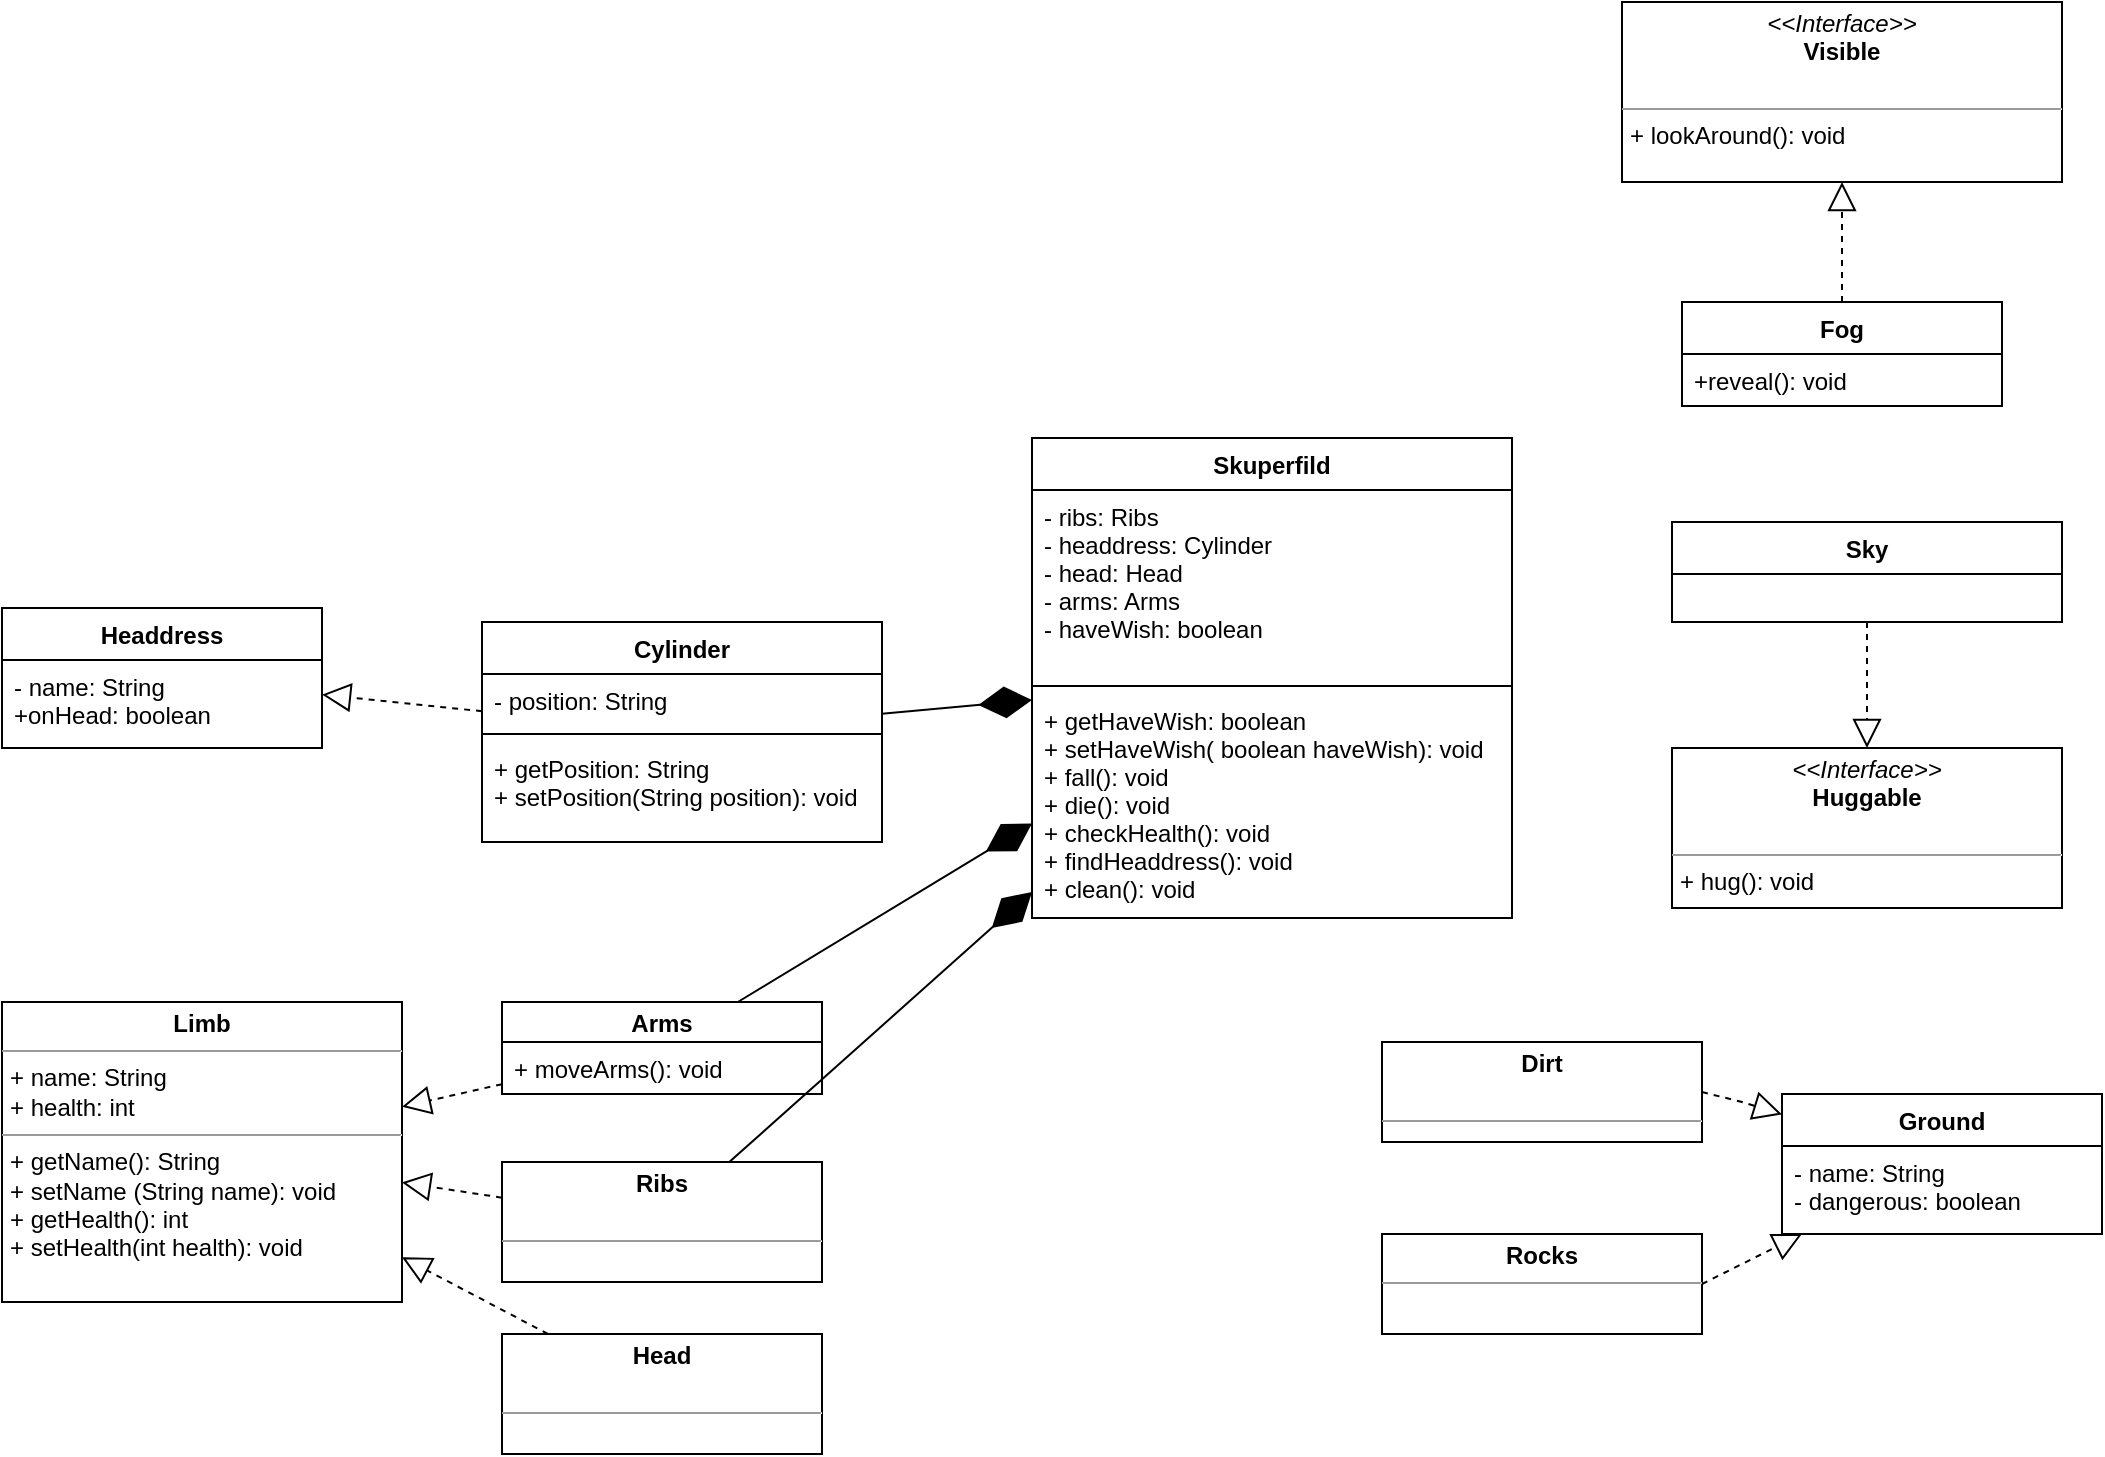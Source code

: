 <mxfile version="20.6.1" type="github">
  <diagram name="Page-1" id="e7e014a7-5840-1c2e-5031-d8a46d1fe8dd">
    <mxGraphModel dx="1422" dy="762" grid="1" gridSize="10" guides="1" tooltips="1" connect="1" arrows="1" fold="1" page="1" pageScale="1" pageWidth="1169" pageHeight="826" background="none" math="0" shadow="0">
      <root>
        <mxCell id="0" />
        <mxCell id="1" parent="0" />
        <mxCell id="ExaS_0lybbv_uDrcec1p-42" value="Skuperfild" style="swimlane;fontStyle=1;align=center;verticalAlign=top;childLayout=stackLayout;horizontal=1;startSize=26;horizontalStack=0;resizeParent=1;resizeParentMax=0;resizeLast=0;collapsible=1;marginBottom=0;" parent="1" vertex="1">
          <mxGeometry x="585" y="258" width="240" height="240" as="geometry" />
        </mxCell>
        <mxCell id="ExaS_0lybbv_uDrcec1p-43" value="- ribs: Ribs&#xa;- headdress: Cylinder&#xa;- head: Head&#xa;- arms: Arms&#xa;- haveWish: boolean&#xa;" style="text;strokeColor=none;fillColor=none;align=left;verticalAlign=top;spacingLeft=4;spacingRight=4;overflow=hidden;rotatable=0;points=[[0,0.5],[1,0.5]];portConstraint=eastwest;" parent="ExaS_0lybbv_uDrcec1p-42" vertex="1">
          <mxGeometry y="26" width="240" height="94" as="geometry" />
        </mxCell>
        <mxCell id="ExaS_0lybbv_uDrcec1p-44" value="" style="line;strokeWidth=1;fillColor=none;align=left;verticalAlign=middle;spacingTop=-1;spacingLeft=3;spacingRight=3;rotatable=0;labelPosition=right;points=[];portConstraint=eastwest;strokeColor=inherit;" parent="ExaS_0lybbv_uDrcec1p-42" vertex="1">
          <mxGeometry y="120" width="240" height="8" as="geometry" />
        </mxCell>
        <mxCell id="ExaS_0lybbv_uDrcec1p-45" value="+ getHaveWish: boolean&#xa;+ setHaveWish( boolean haveWish): void&#xa;+ fall(): void&#xa;+ die(): void&#xa;+ checkHealth(): void&#xa;+ findHeaddress(): void&#xa;+ clean(): void&#xa;" style="text;strokeColor=none;fillColor=none;align=left;verticalAlign=top;spacingLeft=4;spacingRight=4;overflow=hidden;rotatable=0;points=[[0,0.5],[1,0.5]];portConstraint=eastwest;" parent="ExaS_0lybbv_uDrcec1p-42" vertex="1">
          <mxGeometry y="128" width="240" height="112" as="geometry" />
        </mxCell>
        <mxCell id="ExaS_0lybbv_uDrcec1p-46" value="&lt;p style=&quot;margin:0px;margin-top:4px;text-align:center;&quot;&gt;&lt;i&gt;&amp;lt;&amp;lt;Interface&amp;gt;&amp;gt;&lt;/i&gt;&lt;br&gt;&lt;b&gt;Visible&lt;/b&gt;&lt;/p&gt;&lt;p style=&quot;margin:0px;margin-left:4px;&quot;&gt;&lt;br&gt;&lt;/p&gt;&lt;hr size=&quot;1&quot;&gt;&lt;p style=&quot;margin:0px;margin-left:4px;&quot;&gt;+ lookAround(): void&lt;/p&gt;" style="verticalAlign=top;align=left;overflow=fill;fontSize=12;fontFamily=Helvetica;html=1;" parent="1" vertex="1">
          <mxGeometry x="880" y="40" width="220" height="90" as="geometry" />
        </mxCell>
        <mxCell id="ExaS_0lybbv_uDrcec1p-47" value="Headdress" style="swimlane;fontStyle=1;align=center;verticalAlign=top;childLayout=stackLayout;horizontal=1;startSize=26;horizontalStack=0;resizeParent=1;resizeParentMax=0;resizeLast=0;collapsible=1;marginBottom=0;" parent="1" vertex="1">
          <mxGeometry x="70" y="343" width="160" height="70" as="geometry" />
        </mxCell>
        <mxCell id="ExaS_0lybbv_uDrcec1p-48" value="- name: String&#xa;+onHead: boolean" style="text;strokeColor=none;fillColor=none;align=left;verticalAlign=top;spacingLeft=4;spacingRight=4;overflow=hidden;rotatable=0;points=[[0,0.5],[1,0.5]];portConstraint=eastwest;" parent="ExaS_0lybbv_uDrcec1p-47" vertex="1">
          <mxGeometry y="26" width="160" height="44" as="geometry" />
        </mxCell>
        <mxCell id="ExaS_0lybbv_uDrcec1p-61" value="Sky" style="swimlane;fontStyle=1;align=center;verticalAlign=top;childLayout=stackLayout;horizontal=1;startSize=26;horizontalStack=0;resizeParent=1;resizeParentMax=0;resizeLast=0;collapsible=1;marginBottom=0;" parent="1" vertex="1">
          <mxGeometry x="905" y="300" width="195" height="50" as="geometry" />
        </mxCell>
        <mxCell id="9y4BqDlm09VUsqgHTx_0-1" value="Arms" style="swimlane;fontStyle=1;align=center;verticalAlign=middle;childLayout=stackLayout;horizontal=1;startSize=20;horizontalStack=0;resizeParent=1;resizeParentMax=0;resizeLast=0;collapsible=1;marginBottom=0;labelPosition=center;verticalLabelPosition=middle;" vertex="1" parent="1">
          <mxGeometry x="320" y="540" width="160" height="46" as="geometry" />
        </mxCell>
        <mxCell id="9y4BqDlm09VUsqgHTx_0-4" value="+ moveArms(): void" style="text;strokeColor=none;fillColor=none;align=left;verticalAlign=top;spacingLeft=4;spacingRight=4;overflow=hidden;rotatable=0;points=[[0,0.5],[1,0.5]];portConstraint=eastwest;" vertex="1" parent="9y4BqDlm09VUsqgHTx_0-1">
          <mxGeometry y="20" width="160" height="26" as="geometry" />
        </mxCell>
        <mxCell id="9y4BqDlm09VUsqgHTx_0-5" value="&lt;p style=&quot;margin:0px;margin-top:4px;text-align:center;&quot;&gt;&lt;i&gt;&amp;lt;&amp;lt;Interface&amp;gt;&amp;gt;&lt;/i&gt;&lt;br&gt;&lt;b&gt;Huggable&lt;/b&gt;&lt;br&gt;&lt;/p&gt;&lt;p style=&quot;margin:0px;margin-left:4px;&quot;&gt;&lt;br&gt;&lt;/p&gt;&lt;hr size=&quot;1&quot;&gt;&lt;p style=&quot;margin:0px;margin-left:4px;&quot;&gt;+ hug(): void&lt;br&gt;&lt;/p&gt;" style="verticalAlign=top;align=left;overflow=fill;fontSize=12;fontFamily=Helvetica;html=1;" vertex="1" parent="1">
          <mxGeometry x="905" y="413" width="195" height="80" as="geometry" />
        </mxCell>
        <mxCell id="9y4BqDlm09VUsqgHTx_0-20" value="Cylinder" style="swimlane;fontStyle=1;align=center;verticalAlign=top;childLayout=stackLayout;horizontal=1;startSize=26;horizontalStack=0;resizeParent=1;resizeParentMax=0;resizeLast=0;collapsible=1;marginBottom=0;strokeColor=default;" vertex="1" parent="1">
          <mxGeometry x="310" y="350" width="200" height="110" as="geometry" />
        </mxCell>
        <mxCell id="9y4BqDlm09VUsqgHTx_0-21" value="- position: String" style="text;strokeColor=none;fillColor=none;align=left;verticalAlign=top;spacingLeft=4;spacingRight=4;overflow=hidden;rotatable=0;points=[[0,0.5],[1,0.5]];portConstraint=eastwest;" vertex="1" parent="9y4BqDlm09VUsqgHTx_0-20">
          <mxGeometry y="26" width="200" height="26" as="geometry" />
        </mxCell>
        <mxCell id="9y4BqDlm09VUsqgHTx_0-22" value="" style="line;strokeWidth=1;fillColor=none;align=left;verticalAlign=middle;spacingTop=-1;spacingLeft=3;spacingRight=3;rotatable=0;labelPosition=right;points=[];portConstraint=eastwest;strokeColor=inherit;" vertex="1" parent="9y4BqDlm09VUsqgHTx_0-20">
          <mxGeometry y="52" width="200" height="8" as="geometry" />
        </mxCell>
        <mxCell id="9y4BqDlm09VUsqgHTx_0-23" value="+ getPosition: String&#xa;+ setPosition(String position): void" style="text;strokeColor=none;fillColor=none;align=left;verticalAlign=top;spacingLeft=4;spacingRight=4;overflow=hidden;rotatable=0;points=[[0,0.5],[1,0.5]];portConstraint=eastwest;" vertex="1" parent="9y4BqDlm09VUsqgHTx_0-20">
          <mxGeometry y="60" width="200" height="50" as="geometry" />
        </mxCell>
        <mxCell id="9y4BqDlm09VUsqgHTx_0-28" value="&lt;p style=&quot;margin:0px;margin-top:4px;text-align:center;&quot;&gt;&lt;b&gt;Limb&lt;/b&gt;&lt;/p&gt;&lt;hr size=&quot;1&quot;&gt;&lt;p style=&quot;margin:0px;margin-left:4px;&quot;&gt;+ name: String&lt;/p&gt;&lt;p style=&quot;margin:0px;margin-left:4px;&quot;&gt;+ health: int&lt;/p&gt;&lt;hr size=&quot;1&quot;&gt;&lt;p style=&quot;margin:0px;margin-left:4px;&quot;&gt;+ getName(): String&lt;/p&gt;&lt;p style=&quot;margin:0px;margin-left:4px;&quot;&gt;+ setName (String name): void&lt;/p&gt;&lt;p style=&quot;margin:0px;margin-left:4px;&quot;&gt;+ getHealth(): int&lt;/p&gt;&lt;p style=&quot;margin:0px;margin-left:4px;&quot;&gt;+ setHealth(int health): void&lt;/p&gt;" style="verticalAlign=top;align=left;overflow=fill;fontSize=12;fontFamily=Helvetica;html=1;strokeColor=default;" vertex="1" parent="1">
          <mxGeometry x="70" y="540" width="200" height="150" as="geometry" />
        </mxCell>
        <mxCell id="9y4BqDlm09VUsqgHTx_0-32" value="&lt;p style=&quot;margin:0px;margin-top:4px;text-align:center;&quot;&gt;&lt;b&gt;Ribs&lt;/b&gt;&lt;/p&gt;&lt;p style=&quot;margin:0px;margin-left:4px;&quot;&gt;&lt;br&gt;&lt;/p&gt;&lt;hr size=&quot;1&quot;&gt;&lt;p style=&quot;margin:0px;margin-left:4px;&quot;&gt;&lt;br&gt;&lt;/p&gt;" style="verticalAlign=top;align=left;overflow=fill;fontSize=12;fontFamily=Helvetica;html=1;strokeColor=default;" vertex="1" parent="1">
          <mxGeometry x="320" y="620" width="160" height="60" as="geometry" />
        </mxCell>
        <mxCell id="9y4BqDlm09VUsqgHTx_0-37" value="Fog" style="swimlane;fontStyle=1;align=center;verticalAlign=top;childLayout=stackLayout;horizontal=1;startSize=26;horizontalStack=0;resizeParent=1;resizeParentMax=0;resizeLast=0;collapsible=1;marginBottom=0;strokeColor=default;" vertex="1" parent="1">
          <mxGeometry x="910" y="190" width="160" height="52" as="geometry" />
        </mxCell>
        <mxCell id="9y4BqDlm09VUsqgHTx_0-40" value="+reveal(): void" style="text;strokeColor=none;fillColor=none;align=left;verticalAlign=top;spacingLeft=4;spacingRight=4;overflow=hidden;rotatable=0;points=[[0,0.5],[1,0.5]];portConstraint=eastwest;" vertex="1" parent="9y4BqDlm09VUsqgHTx_0-37">
          <mxGeometry y="26" width="160" height="26" as="geometry" />
        </mxCell>
        <mxCell id="9y4BqDlm09VUsqgHTx_0-41" value="Ground" style="swimlane;fontStyle=1;align=center;verticalAlign=top;childLayout=stackLayout;horizontal=1;startSize=26;horizontalStack=0;resizeParent=1;resizeParentMax=0;resizeLast=0;collapsible=1;marginBottom=0;" vertex="1" parent="1">
          <mxGeometry x="960" y="586" width="160" height="70" as="geometry" />
        </mxCell>
        <mxCell id="9y4BqDlm09VUsqgHTx_0-42" value="- name: String&#xa;- dangerous: boolean" style="text;strokeColor=none;fillColor=none;align=left;verticalAlign=top;spacingLeft=4;spacingRight=4;overflow=hidden;rotatable=0;points=[[0,0.5],[1,0.5]];portConstraint=eastwest;" vertex="1" parent="9y4BqDlm09VUsqgHTx_0-41">
          <mxGeometry y="26" width="160" height="44" as="geometry" />
        </mxCell>
        <mxCell id="9y4BqDlm09VUsqgHTx_0-43" value="&lt;p style=&quot;margin:0px;margin-top:4px;text-align:center;&quot;&gt;&lt;b&gt;Dirt&lt;/b&gt;&lt;/p&gt;&lt;p style=&quot;margin:0px;margin-left:4px;&quot;&gt;&lt;br&gt;&lt;/p&gt;&lt;hr size=&quot;1&quot;&gt;&lt;p style=&quot;margin:0px;margin-left:4px;&quot;&gt;&lt;br&gt;&lt;/p&gt;" style="verticalAlign=top;align=left;overflow=fill;fontSize=12;fontFamily=Helvetica;html=1;strokeColor=default;" vertex="1" parent="1">
          <mxGeometry x="760" y="560" width="160" height="50" as="geometry" />
        </mxCell>
        <mxCell id="9y4BqDlm09VUsqgHTx_0-44" value="&lt;p style=&quot;margin:0px;margin-top:4px;text-align:center;&quot;&gt;&lt;b&gt;Rocks&lt;/b&gt;&lt;/p&gt;&lt;hr size=&quot;1&quot;&gt;&lt;p style=&quot;margin:0px;margin-left:4px;&quot;&gt;&lt;br&gt;&lt;/p&gt;" style="verticalAlign=top;align=left;overflow=fill;fontSize=12;fontFamily=Helvetica;html=1;strokeColor=default;" vertex="1" parent="1">
          <mxGeometry x="760" y="656" width="160" height="50" as="geometry" />
        </mxCell>
        <mxCell id="9y4BqDlm09VUsqgHTx_0-48" value="" style="endArrow=block;dashed=1;endFill=0;endSize=12;html=1;rounded=0;exitX=0.5;exitY=1;exitDx=0;exitDy=0;entryX=0.5;entryY=0;entryDx=0;entryDy=0;" edge="1" parent="1" source="ExaS_0lybbv_uDrcec1p-61" target="9y4BqDlm09VUsqgHTx_0-5">
          <mxGeometry width="160" relative="1" as="geometry">
            <mxPoint x="500" y="290" as="sourcePoint" />
            <mxPoint x="660" y="290" as="targetPoint" />
          </mxGeometry>
        </mxCell>
        <mxCell id="9y4BqDlm09VUsqgHTx_0-49" value="" style="endArrow=block;dashed=1;endFill=0;endSize=12;html=1;rounded=0;exitX=0.5;exitY=0;exitDx=0;exitDy=0;entryX=0.5;entryY=1;entryDx=0;entryDy=0;" edge="1" parent="1" source="9y4BqDlm09VUsqgHTx_0-37" target="ExaS_0lybbv_uDrcec1p-46">
          <mxGeometry width="160" relative="1" as="geometry">
            <mxPoint x="500" y="290" as="sourcePoint" />
            <mxPoint x="660" y="290" as="targetPoint" />
          </mxGeometry>
        </mxCell>
        <mxCell id="9y4BqDlm09VUsqgHTx_0-53" value="" style="endArrow=block;dashed=1;endFill=0;endSize=12;html=1;rounded=0;exitX=1;exitY=0.5;exitDx=0;exitDy=0;" edge="1" parent="1" source="9y4BqDlm09VUsqgHTx_0-43" target="9y4BqDlm09VUsqgHTx_0-41">
          <mxGeometry width="160" relative="1" as="geometry">
            <mxPoint x="700" y="330" as="sourcePoint" />
            <mxPoint x="860" y="330" as="targetPoint" />
            <Array as="points">
              <mxPoint x="940" y="590" />
            </Array>
          </mxGeometry>
        </mxCell>
        <mxCell id="9y4BqDlm09VUsqgHTx_0-54" value="" style="endArrow=block;dashed=1;endFill=0;endSize=12;html=1;rounded=0;exitX=1;exitY=0.5;exitDx=0;exitDy=0;" edge="1" parent="1" source="9y4BqDlm09VUsqgHTx_0-44" target="9y4BqDlm09VUsqgHTx_0-41">
          <mxGeometry width="160" relative="1" as="geometry">
            <mxPoint x="810" y="760" as="sourcePoint" />
            <mxPoint x="970" y="760" as="targetPoint" />
          </mxGeometry>
        </mxCell>
        <mxCell id="9y4BqDlm09VUsqgHTx_0-55" value="" style="endArrow=block;dashed=1;endFill=0;endSize=12;html=1;rounded=0;" edge="1" parent="1" source="9y4BqDlm09VUsqgHTx_0-1" target="9y4BqDlm09VUsqgHTx_0-28">
          <mxGeometry width="160" relative="1" as="geometry">
            <mxPoint x="500" y="490" as="sourcePoint" />
            <mxPoint x="660" y="490" as="targetPoint" />
          </mxGeometry>
        </mxCell>
        <mxCell id="9y4BqDlm09VUsqgHTx_0-56" value="" style="endArrow=block;dashed=1;endFill=0;endSize=12;html=1;rounded=0;" edge="1" parent="1" source="9y4BqDlm09VUsqgHTx_0-32" target="9y4BqDlm09VUsqgHTx_0-28">
          <mxGeometry width="160" relative="1" as="geometry">
            <mxPoint x="500" y="490" as="sourcePoint" />
            <mxPoint x="660" y="490" as="targetPoint" />
          </mxGeometry>
        </mxCell>
        <mxCell id="9y4BqDlm09VUsqgHTx_0-57" value="" style="endArrow=block;dashed=1;endFill=0;endSize=12;html=1;rounded=0;" edge="1" parent="1" source="9y4BqDlm09VUsqgHTx_0-20" target="ExaS_0lybbv_uDrcec1p-47">
          <mxGeometry width="160" relative="1" as="geometry">
            <mxPoint x="500" y="390" as="sourcePoint" />
            <mxPoint x="660" y="390" as="targetPoint" />
          </mxGeometry>
        </mxCell>
        <mxCell id="9y4BqDlm09VUsqgHTx_0-58" value="" style="endArrow=diamondThin;endFill=1;endSize=24;html=1;rounded=0;" edge="1" parent="1" source="9y4BqDlm09VUsqgHTx_0-1" target="ExaS_0lybbv_uDrcec1p-42">
          <mxGeometry width="160" relative="1" as="geometry">
            <mxPoint x="540" y="310" as="sourcePoint" />
            <mxPoint x="700" y="310" as="targetPoint" />
          </mxGeometry>
        </mxCell>
        <mxCell id="9y4BqDlm09VUsqgHTx_0-60" value="" style="endArrow=diamondThin;endFill=1;endSize=24;html=1;rounded=0;" edge="1" parent="1" source="9y4BqDlm09VUsqgHTx_0-20" target="ExaS_0lybbv_uDrcec1p-42">
          <mxGeometry width="160" relative="1" as="geometry">
            <mxPoint x="500" y="390" as="sourcePoint" />
            <mxPoint x="660" y="390" as="targetPoint" />
          </mxGeometry>
        </mxCell>
        <mxCell id="9y4BqDlm09VUsqgHTx_0-61" value="" style="endArrow=diamondThin;endFill=1;endSize=24;html=1;rounded=0;" edge="1" parent="1" source="9y4BqDlm09VUsqgHTx_0-32" target="ExaS_0lybbv_uDrcec1p-42">
          <mxGeometry width="160" relative="1" as="geometry">
            <mxPoint x="500" y="390" as="sourcePoint" />
            <mxPoint x="660" y="390" as="targetPoint" />
          </mxGeometry>
        </mxCell>
        <mxCell id="9y4BqDlm09VUsqgHTx_0-63" value="&lt;p style=&quot;margin:0px;margin-top:4px;text-align:center;&quot;&gt;&lt;b&gt;Head&lt;/b&gt;&lt;/p&gt;&lt;p style=&quot;margin:0px;margin-left:4px;&quot;&gt;&lt;br&gt;&lt;/p&gt;&lt;hr size=&quot;1&quot;&gt;&lt;p style=&quot;margin:0px;margin-left:4px;&quot;&gt;&lt;br&gt;&lt;/p&gt;" style="verticalAlign=top;align=left;overflow=fill;fontSize=12;fontFamily=Helvetica;html=1;strokeColor=default;" vertex="1" parent="1">
          <mxGeometry x="320" y="706" width="160" height="60" as="geometry" />
        </mxCell>
        <mxCell id="9y4BqDlm09VUsqgHTx_0-64" value="" style="endArrow=block;dashed=1;endFill=0;endSize=12;html=1;rounded=0;" edge="1" parent="1" source="9y4BqDlm09VUsqgHTx_0-63" target="9y4BqDlm09VUsqgHTx_0-28">
          <mxGeometry width="160" relative="1" as="geometry">
            <mxPoint x="500" y="390" as="sourcePoint" />
            <mxPoint x="660" y="390" as="targetPoint" />
          </mxGeometry>
        </mxCell>
      </root>
    </mxGraphModel>
  </diagram>
</mxfile>
